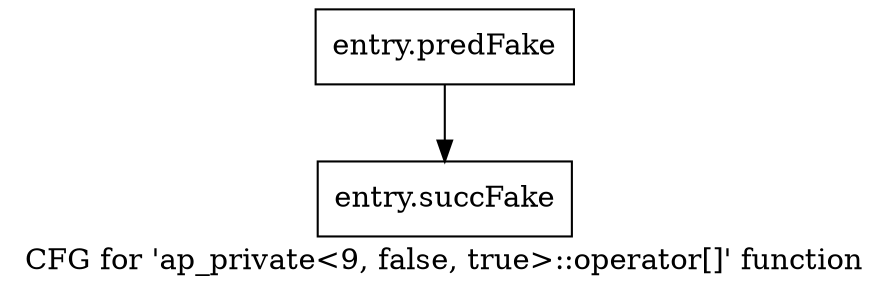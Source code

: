 digraph "CFG for 'ap_private\<9, false, true\>::operator[]' function" {
	label="CFG for 'ap_private\<9, false, true\>::operator[]' function";

	Node0x3b7f6c0 [shape=record,filename="",linenumber="",label="{entry.predFake}"];
	Node0x3b7f6c0 -> Node0x3e838a0[ callList="" memoryops="" filename="/tools/Xilinx/Vitis_HLS/2022.1/include/etc/ap_private.h" execusionnum="0"];
	Node0x3e838a0 [shape=record,filename="/tools/Xilinx/Vitis_HLS/2022.1/include/etc/ap_private.h",linenumber="2882",label="{entry.succFake}"];
}
